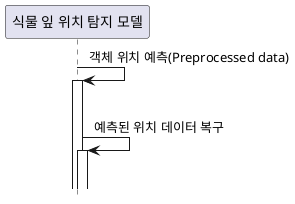 @startuml

skinparam sequenceMessageAlign center
hide footbox
'생명선 자동 생성
autoactivate on 

participant "식물 잎 위치 탐지 모델" as ldm

ldm -> ldm : 객체 위치 예측(Preprocessed data)
|||
ldm -> ldm : 예측된 위치 데이터 복구
|||



@enduml